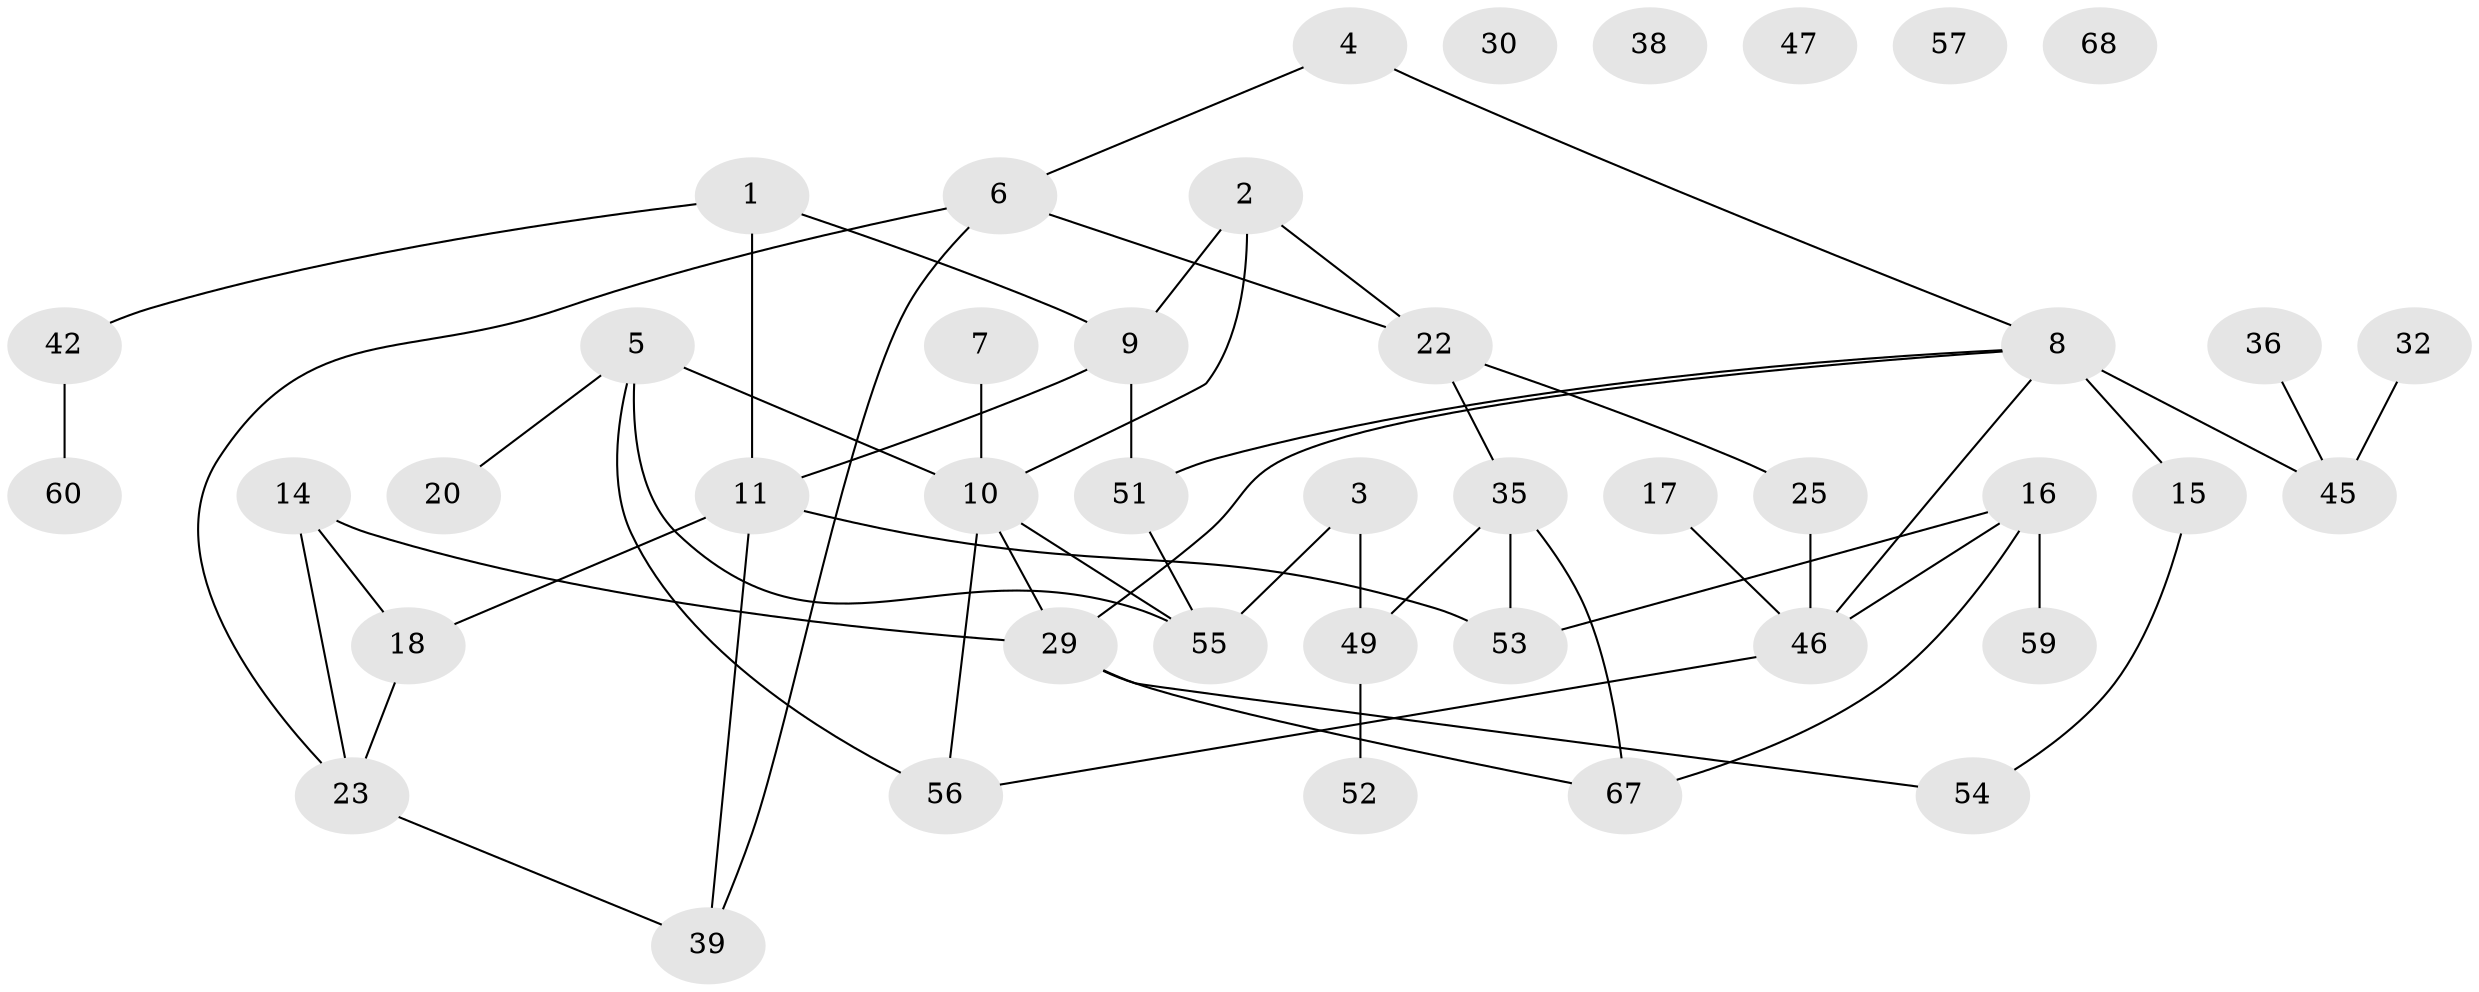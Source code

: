 // original degree distribution, {1: 0.2191780821917808, 2: 0.2328767123287671, 3: 0.2465753424657534, 4: 0.1506849315068493, 5: 0.0547945205479452, 0: 0.0684931506849315, 6: 0.0273972602739726}
// Generated by graph-tools (version 1.1) at 2025/16/03/04/25 18:16:39]
// undirected, 43 vertices, 56 edges
graph export_dot {
graph [start="1"]
  node [color=gray90,style=filled];
  1 [super="+24"];
  2 [super="+40"];
  3;
  4 [super="+13"];
  5 [super="+21"];
  6 [super="+65"];
  7;
  8 [super="+28+58+44"];
  9 [super="+27+31"];
  10 [super="+19+12"];
  11 [super="+34+66"];
  14;
  15 [super="+41"];
  16 [super="+69"];
  17 [super="+43"];
  18;
  20;
  22;
  23 [super="+26+50"];
  25;
  29 [super="+37"];
  30;
  32;
  35 [super="+70"];
  36;
  38;
  39;
  42;
  45 [super="+61"];
  46;
  47;
  49;
  51;
  52;
  53;
  54;
  55 [super="+63"];
  56;
  57;
  59;
  60;
  67;
  68;
  1 -- 42;
  1 -- 11;
  1 -- 9;
  2 -- 9;
  2 -- 22;
  2 -- 10;
  3 -- 49;
  3 -- 55;
  4 -- 8;
  4 -- 6;
  5 -- 10 [weight=2];
  5 -- 55;
  5 -- 56;
  5 -- 20;
  6 -- 22;
  6 -- 39;
  6 -- 23;
  7 -- 10;
  8 -- 29;
  8 -- 46;
  8 -- 15 [weight=3];
  8 -- 45;
  8 -- 51;
  9 -- 51;
  9 -- 11;
  10 -- 56;
  10 -- 29;
  10 -- 55;
  11 -- 18;
  11 -- 39;
  11 -- 53 [weight=2];
  14 -- 18;
  14 -- 29;
  14 -- 23;
  15 -- 54;
  16 -- 67;
  16 -- 53;
  16 -- 59;
  16 -- 46;
  17 -- 46;
  18 -- 23;
  22 -- 25;
  22 -- 35;
  23 -- 39;
  25 -- 46;
  29 -- 67;
  29 -- 54;
  32 -- 45;
  35 -- 53;
  35 -- 49;
  35 -- 67;
  36 -- 45;
  42 -- 60;
  46 -- 56;
  49 -- 52;
  51 -- 55;
}

